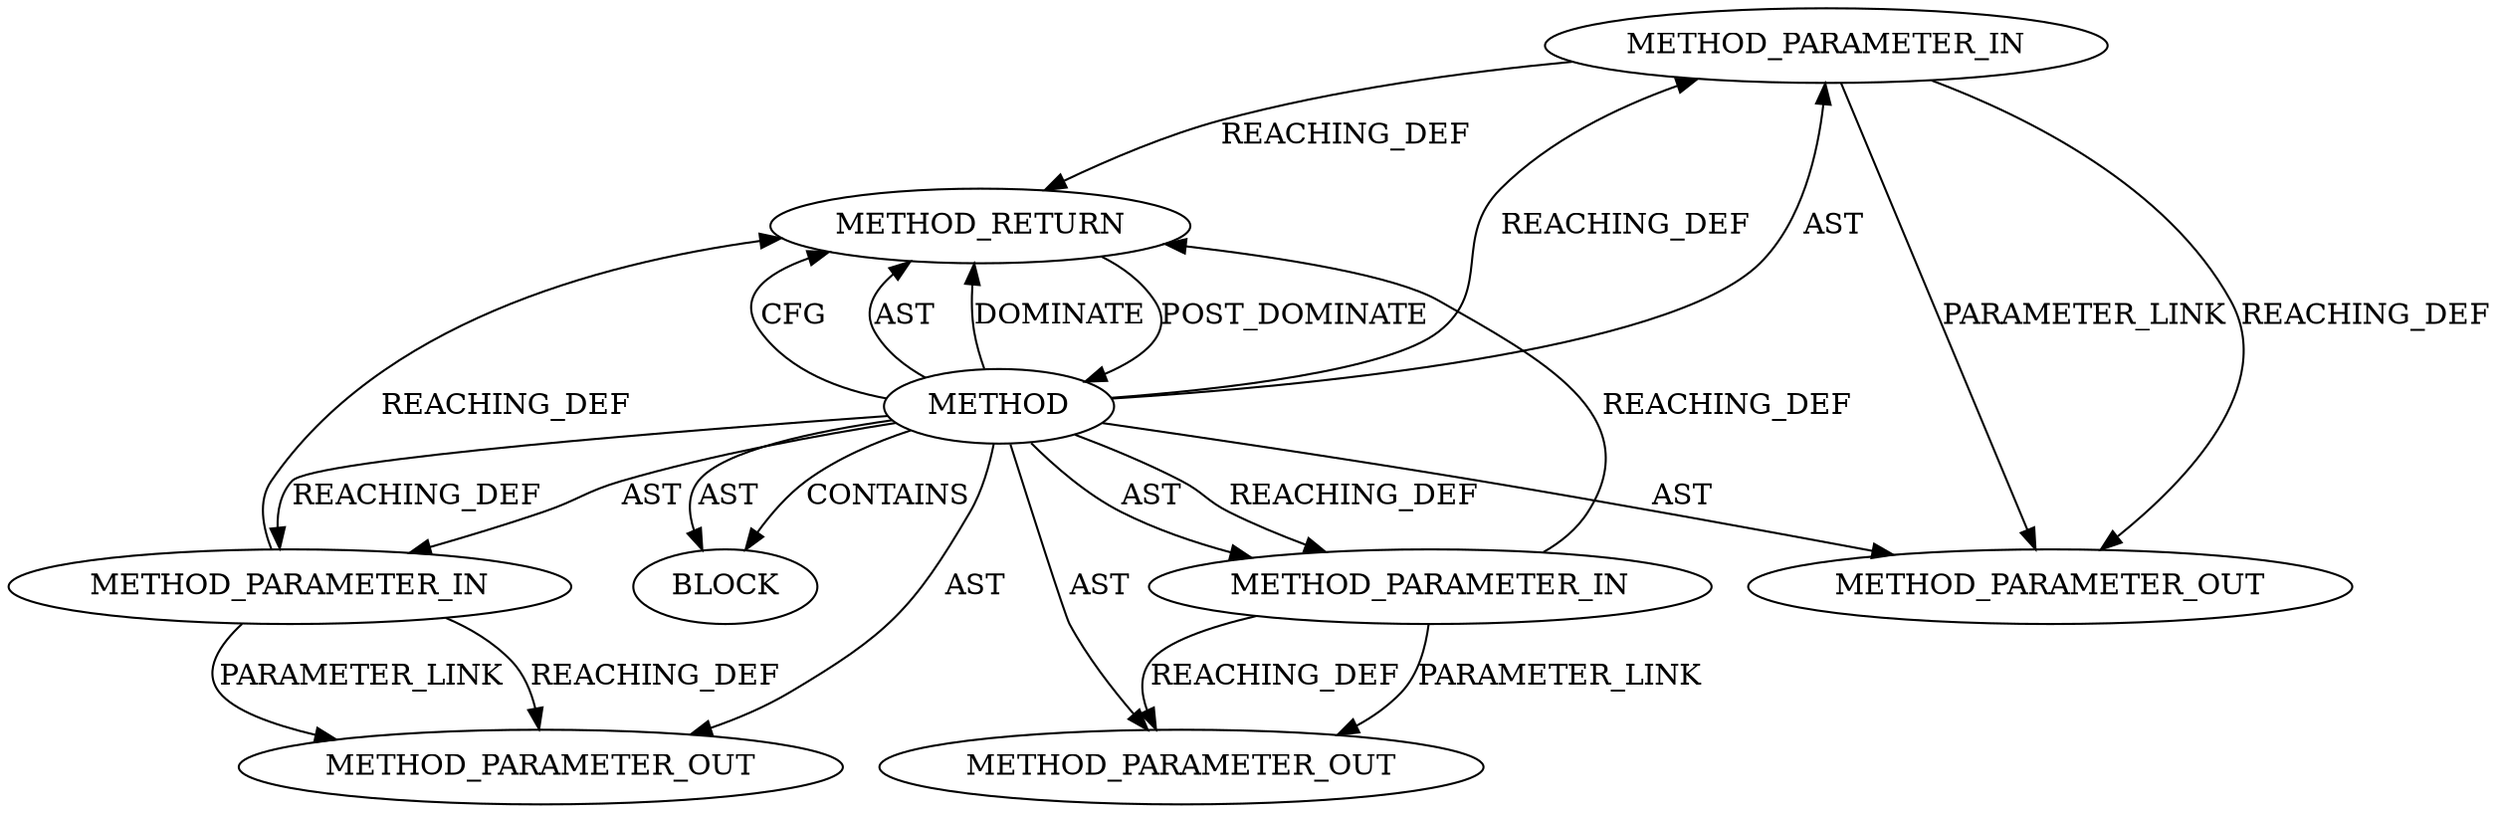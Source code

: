 digraph {
  19693 [label=METHOD_PARAMETER_IN ORDER=1 CODE="p1" IS_VARIADIC=false TYPE_FULL_NAME="ANY" EVALUATION_STRATEGY="BY_VALUE" INDEX=1 NAME="p1"]
  19692 [label=METHOD AST_PARENT_TYPE="NAMESPACE_BLOCK" AST_PARENT_FULL_NAME="<global>" ORDER=0 CODE="<empty>" FULL_NAME="copy_from_iter" IS_EXTERNAL=true FILENAME="<empty>" SIGNATURE="" NAME="copy_from_iter"]
  21887 [label=METHOD_PARAMETER_OUT ORDER=3 CODE="p3" IS_VARIADIC=false TYPE_FULL_NAME="ANY" EVALUATION_STRATEGY="BY_VALUE" INDEX=3 NAME="p3"]
  19697 [label=METHOD_RETURN ORDER=2 CODE="RET" TYPE_FULL_NAME="ANY" EVALUATION_STRATEGY="BY_VALUE"]
  19694 [label=METHOD_PARAMETER_IN ORDER=2 CODE="p2" IS_VARIADIC=false TYPE_FULL_NAME="ANY" EVALUATION_STRATEGY="BY_VALUE" INDEX=2 NAME="p2"]
  19695 [label=METHOD_PARAMETER_IN ORDER=3 CODE="p3" IS_VARIADIC=false TYPE_FULL_NAME="ANY" EVALUATION_STRATEGY="BY_VALUE" INDEX=3 NAME="p3"]
  19696 [label=BLOCK ORDER=1 ARGUMENT_INDEX=1 CODE="<empty>" TYPE_FULL_NAME="ANY"]
  21885 [label=METHOD_PARAMETER_OUT ORDER=1 CODE="p1" IS_VARIADIC=false TYPE_FULL_NAME="ANY" EVALUATION_STRATEGY="BY_VALUE" INDEX=1 NAME="p1"]
  21886 [label=METHOD_PARAMETER_OUT ORDER=2 CODE="p2" IS_VARIADIC=false TYPE_FULL_NAME="ANY" EVALUATION_STRATEGY="BY_VALUE" INDEX=2 NAME="p2"]
  19694 -> 21886 [label=REACHING_DEF VARIABLE="p2"]
  19695 -> 19697 [label=REACHING_DEF VARIABLE="p3"]
  19694 -> 21886 [label=PARAMETER_LINK ]
  19692 -> 21886 [label=AST ]
  19692 -> 19694 [label=REACHING_DEF VARIABLE=""]
  19692 -> 19694 [label=AST ]
  19692 -> 19695 [label=AST ]
  19697 -> 19692 [label=POST_DOMINATE ]
  19695 -> 21887 [label=REACHING_DEF VARIABLE="p3"]
  19692 -> 19693 [label=AST ]
  19692 -> 19696 [label=AST ]
  19692 -> 19697 [label=CFG ]
  19693 -> 19697 [label=REACHING_DEF VARIABLE="p1"]
  19694 -> 19697 [label=REACHING_DEF VARIABLE="p2"]
  19692 -> 19697 [label=AST ]
  19693 -> 21885 [label=PARAMETER_LINK ]
  19692 -> 21885 [label=AST ]
  19693 -> 21885 [label=REACHING_DEF VARIABLE="p1"]
  19695 -> 21887 [label=PARAMETER_LINK ]
  19692 -> 21887 [label=AST ]
  19692 -> 19693 [label=REACHING_DEF VARIABLE=""]
  19692 -> 19697 [label=DOMINATE ]
  19692 -> 19696 [label=CONTAINS ]
  19692 -> 19695 [label=REACHING_DEF VARIABLE=""]
}
